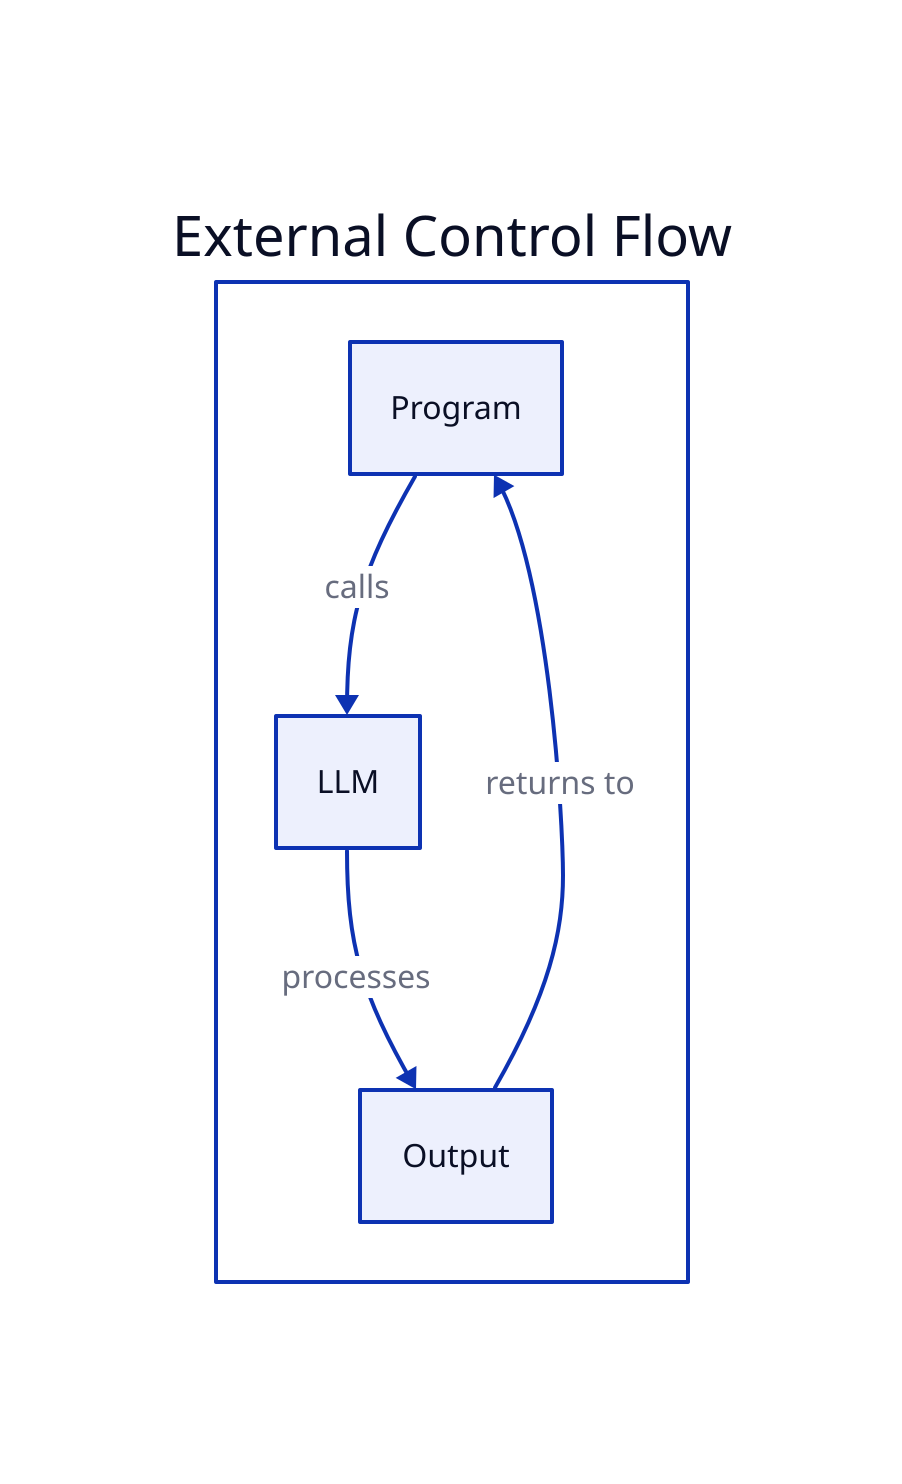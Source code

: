 style: {
    fill: transparent
}

Pipeline Agent: {
  style.fill: transparent
  shape: rectangle
  Program -> LLM: "calls"
  LLM -> Output: "processes"
  Output -> Program: "returns to"
  label: "External Control Flow"
}